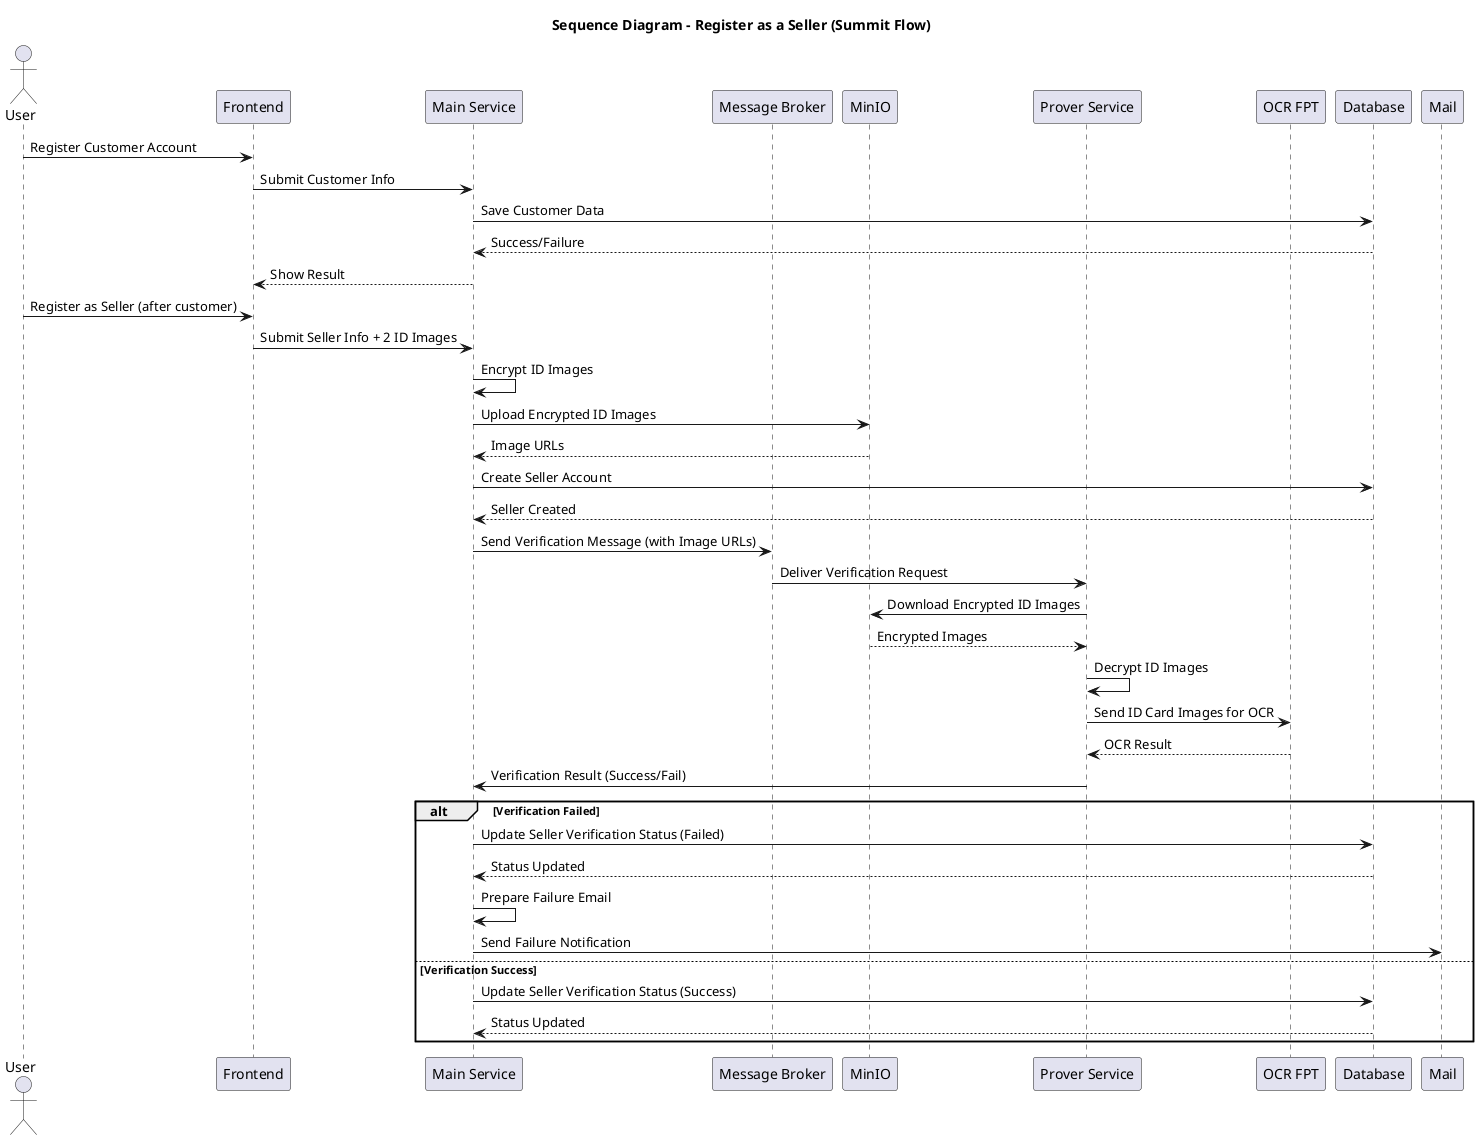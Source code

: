 @startuml register-seller-summit-flow
title Sequence Diagram - Register as a Seller (Summit Flow)

actor User
participant "Frontend" as FE
participant "Main Service" as Main
participant "Message Broker" as Broker
participant "MinIO" as MinIO
participant "Prover Service" as Prover
participant "OCR FPT" as OCR
participant "Database" as DB

User -> FE : Register Customer Account
FE -> Main : Submit Customer Info
Main -> DB : Save Customer Data
DB --> Main : Success/Failure
Main --> FE : Show Result

User -> FE : Register as Seller (after customer)
FE -> Main : Submit Seller Info + 2 ID Images
Main -> Main : Encrypt ID Images
Main -> MinIO : Upload Encrypted ID Images
MinIO --> Main : Image URLs
Main -> DB : Create Seller Account
DB --> Main : Seller Created
Main -> Broker : Send Verification Message (with Image URLs)
' No status returned to FE after this point, as processing is background
Broker -> Prover : Deliver Verification Request
Prover -> MinIO : Download Encrypted ID Images
MinIO --> Prover : Encrypted Images
Prover -> Prover : Decrypt ID Images
Prover -> OCR : Send ID Card Images for OCR
OCR --> Prover : OCR Result
Prover -> Main : Verification Result (Success/Fail)
alt Verification Failed
    Main -> DB : Update Seller Verification Status (Failed)
    DB --> Main : Status Updated
    Main -> Main : Prepare Failure Email
    Main -> Mail : Send Failure Notification
else Verification Success
    Main -> DB : Update Seller Verification Status (Success)
    DB --> Main : Status Updated
end

@enduml
